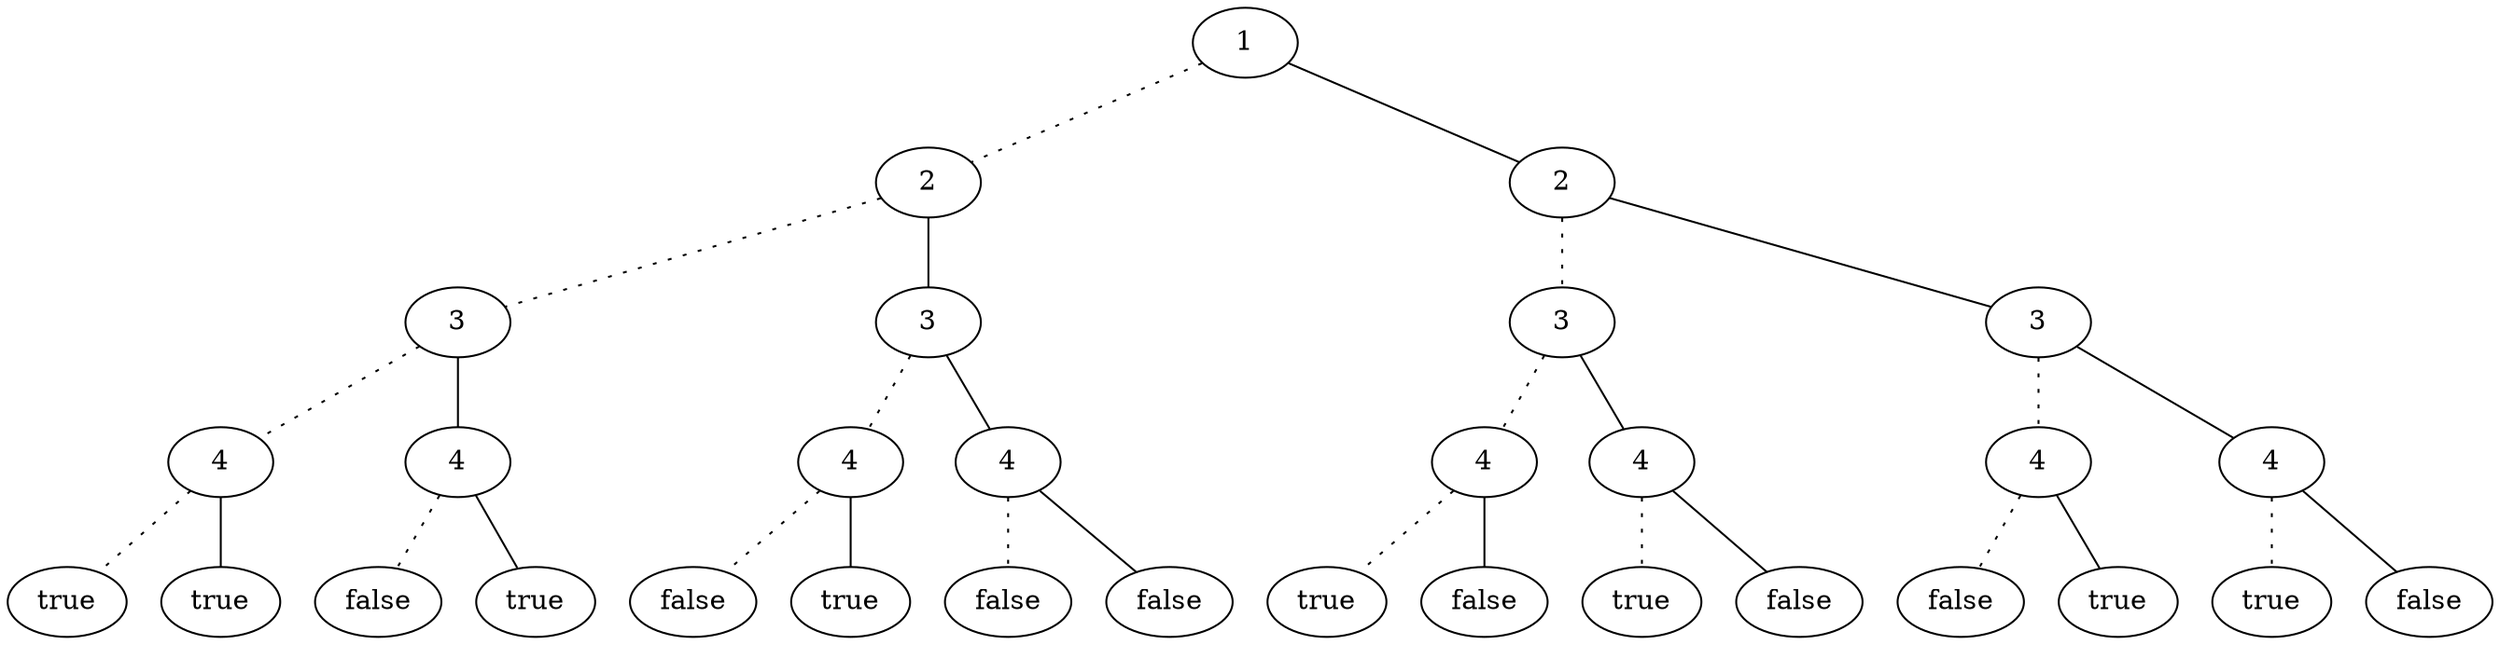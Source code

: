 graph G {
0 [label="1"];
1 [label="2"];
2 [label="3"];
3 [label="4"];
4 [label="true"];
5 [label="true"];
3 -- 4 [style=dotted];
3 -- 5 [style=solid];
6 [label="4"];
7 [label="false"];
8 [label="true"];
6 -- 7 [style=dotted];
6 -- 8 [style=solid];
2 -- 3 [style=dotted];
2 -- 6 [style=solid];
9 [label="3"];
10 [label="4"];
11 [label="false"];
12 [label="true"];
10 -- 11 [style=dotted];
10 -- 12 [style=solid];
13 [label="4"];
14 [label="false"];
15 [label="false"];
13 -- 14 [style=dotted];
13 -- 15 [style=solid];
9 -- 10 [style=dotted];
9 -- 13 [style=solid];
1 -- 2 [style=dotted];
1 -- 9 [style=solid];
16 [label="2"];
17 [label="3"];
18 [label="4"];
19 [label="true"];
20 [label="false"];
18 -- 19 [style=dotted];
18 -- 20 [style=solid];
21 [label="4"];
22 [label="true"];
23 [label="false"];
21 -- 22 [style=dotted];
21 -- 23 [style=solid];
17 -- 18 [style=dotted];
17 -- 21 [style=solid];
24 [label="3"];
25 [label="4"];
26 [label="false"];
27 [label="true"];
25 -- 26 [style=dotted];
25 -- 27 [style=solid];
28 [label="4"];
29 [label="true"];
30 [label="false"];
28 -- 29 [style=dotted];
28 -- 30 [style=solid];
24 -- 25 [style=dotted];
24 -- 28 [style=solid];
16 -- 17 [style=dotted];
16 -- 24 [style=solid];
0 -- 1 [style=dotted];
0 -- 16 [style=solid];
}
